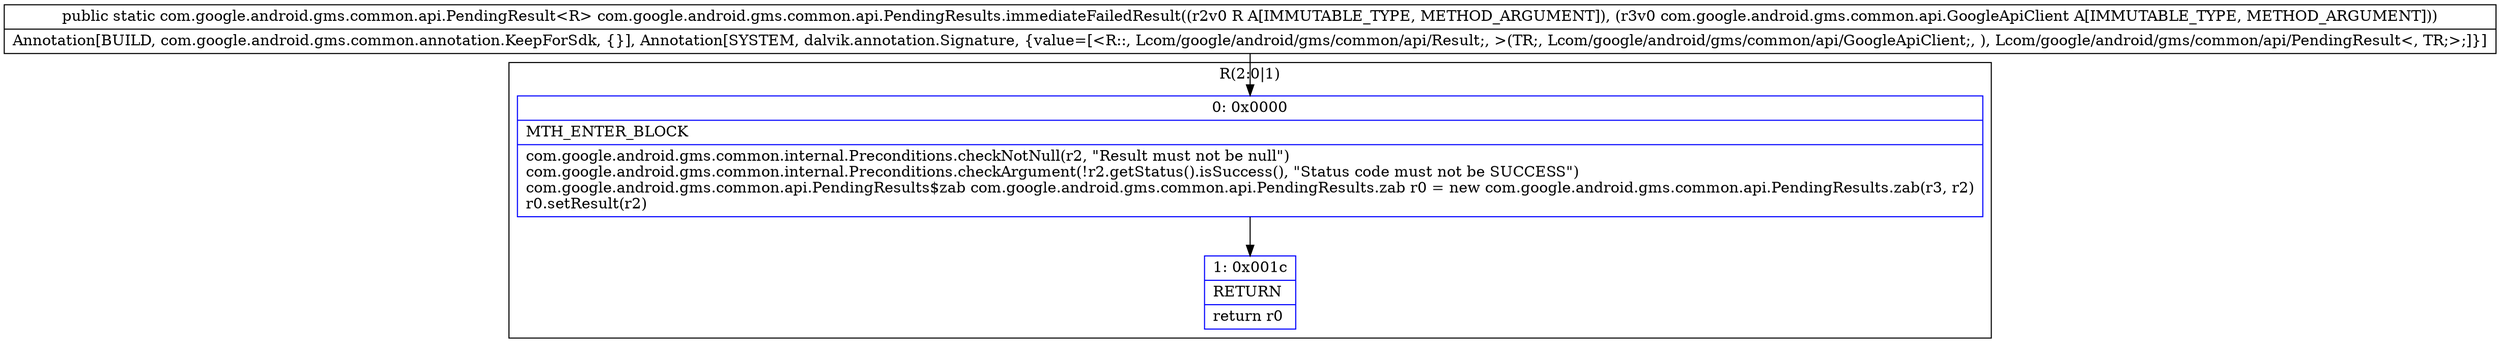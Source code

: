digraph "CFG forcom.google.android.gms.common.api.PendingResults.immediateFailedResult(Lcom\/google\/android\/gms\/common\/api\/Result;Lcom\/google\/android\/gms\/common\/api\/GoogleApiClient;)Lcom\/google\/android\/gms\/common\/api\/PendingResult;" {
subgraph cluster_Region_1805026011 {
label = "R(2:0|1)";
node [shape=record,color=blue];
Node_0 [shape=record,label="{0\:\ 0x0000|MTH_ENTER_BLOCK\l|com.google.android.gms.common.internal.Preconditions.checkNotNull(r2, \"Result must not be null\")\lcom.google.android.gms.common.internal.Preconditions.checkArgument(!r2.getStatus().isSuccess(), \"Status code must not be SUCCESS\")\lcom.google.android.gms.common.api.PendingResults$zab com.google.android.gms.common.api.PendingResults.zab r0 = new com.google.android.gms.common.api.PendingResults.zab(r3, r2)\lr0.setResult(r2)\l}"];
Node_1 [shape=record,label="{1\:\ 0x001c|RETURN\l|return r0\l}"];
}
MethodNode[shape=record,label="{public static com.google.android.gms.common.api.PendingResult\<R\> com.google.android.gms.common.api.PendingResults.immediateFailedResult((r2v0 R A[IMMUTABLE_TYPE, METHOD_ARGUMENT]), (r3v0 com.google.android.gms.common.api.GoogleApiClient A[IMMUTABLE_TYPE, METHOD_ARGUMENT]))  | Annotation[BUILD, com.google.android.gms.common.annotation.KeepForSdk, \{\}], Annotation[SYSTEM, dalvik.annotation.Signature, \{value=[\<R::, Lcom\/google\/android\/gms\/common\/api\/Result;, \>(TR;, Lcom\/google\/android\/gms\/common\/api\/GoogleApiClient;, ), Lcom\/google\/android\/gms\/common\/api\/PendingResult\<, TR;\>;]\}]\l}"];
MethodNode -> Node_0;
Node_0 -> Node_1;
}

